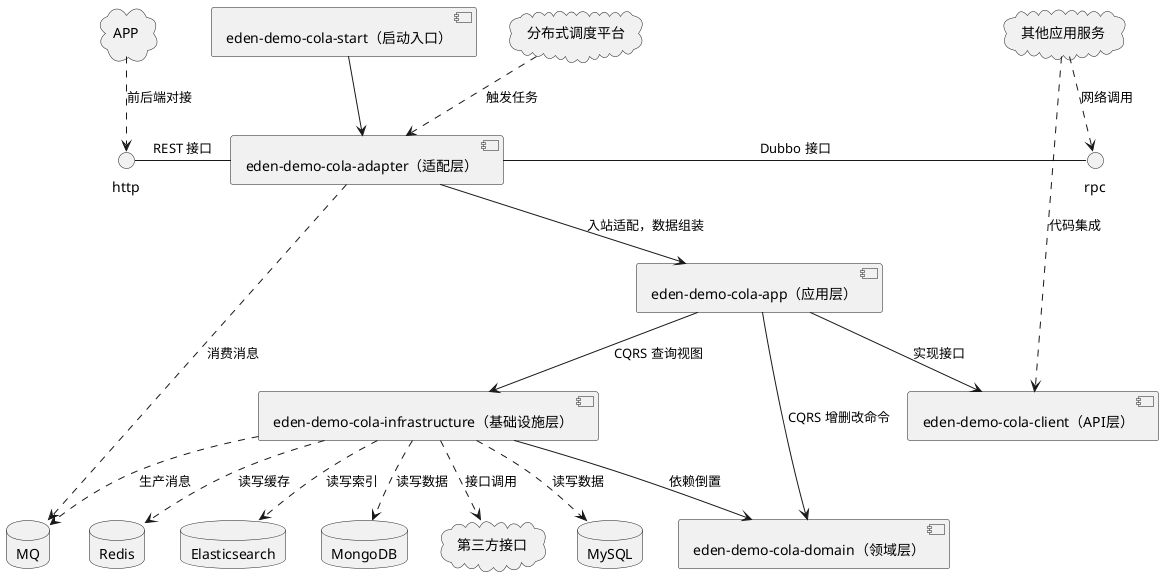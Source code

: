 @startuml

[eden-demo-cola-start（启动入口）] --> [eden-demo-cola-adapter（适配层）]
[eden-demo-cola-adapter（适配层）] --> [eden-demo-cola-app（应用层）]: 入站适配，数据组装
[eden-demo-cola-app（应用层）] --> [eden-demo-cola-client（API层）]: 实现接口
[eden-demo-cola-app（应用层）] --> [eden-demo-cola-domain（领域层）]: CQRS 增删改命令
[eden-demo-cola-app（应用层）] --> [eden-demo-cola-infrastructure（基础设施层）]: CQRS 查询视图
[eden-demo-cola-infrastructure（基础设施层）] --> [eden-demo-cola-domain（领域层）]: 依赖倒置

cloud APP
cloud 其他应用服务
cloud 第三方接口
cloud 分布式调度平台

database MySQL
database Redis
database MQ
database Elasticsearch
database MongoDB

http - [eden-demo-cola-adapter（适配层）]: REST 接口
[APP] ..> http: 前后端对接

[eden-demo-cola-adapter（适配层）] - rpc: Dubbo 接口
[其他应用服务] ..> rpc: 网络调用
[其他应用服务] ..> [eden-demo-cola-client（API层）]: 代码集成

[eden-demo-cola-adapter（适配层）] ..> MQ: 消费消息
[分布式调度平台] ..> [eden-demo-cola-adapter（适配层）]: 触发任务

[eden-demo-cola-infrastructure（基础设施层）] ..> MySQL: 读写数据
[eden-demo-cola-infrastructure（基础设施层）] ..> Elasticsearch: 读写索引
[eden-demo-cola-infrastructure（基础设施层）] ..> MongoDB: 读写数据
[eden-demo-cola-infrastructure（基础设施层）] ..> MQ: 生产消息
[eden-demo-cola-infrastructure（基础设施层）] ..> Redis: 读写缓存
[eden-demo-cola-infrastructure（基础设施层）] ..> 第三方接口: 接口调用

@enduml
